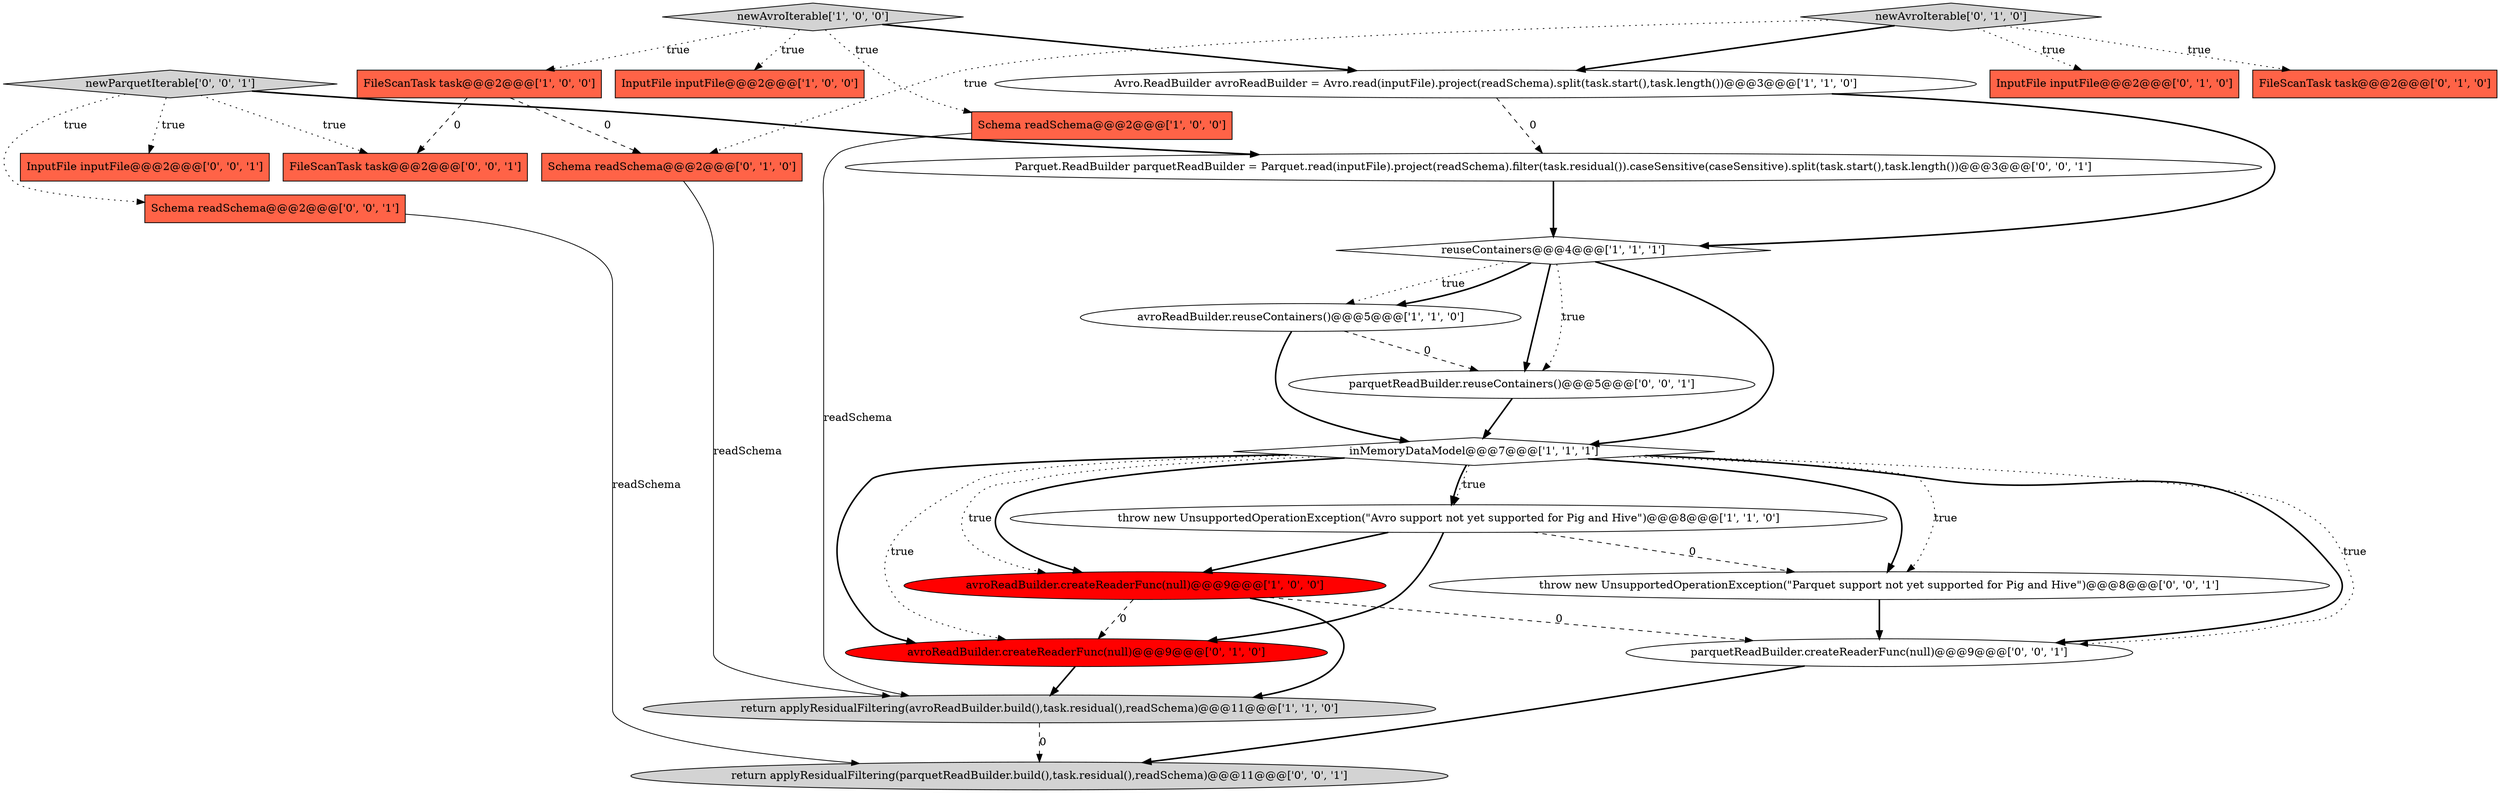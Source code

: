 digraph {
19 [style = filled, label = "newParquetIterable['0', '0', '1']", fillcolor = lightgray, shape = diamond image = "AAA0AAABBB3BBB"];
15 [style = filled, label = "avroReadBuilder.createReaderFunc(null)@@@9@@@['0', '1', '0']", fillcolor = red, shape = ellipse image = "AAA1AAABBB2BBB"];
14 [style = filled, label = "Schema readSchema@@@2@@@['0', '1', '0']", fillcolor = tomato, shape = box image = "AAA1AAABBB2BBB"];
24 [style = filled, label = "return applyResidualFiltering(parquetReadBuilder.build(),task.residual(),readSchema)@@@11@@@['0', '0', '1']", fillcolor = lightgray, shape = ellipse image = "AAA0AAABBB3BBB"];
9 [style = filled, label = "FileScanTask task@@@2@@@['1', '0', '0']", fillcolor = tomato, shape = box image = "AAA1AAABBB1BBB"];
11 [style = filled, label = "InputFile inputFile@@@2@@@['0', '1', '0']", fillcolor = tomato, shape = box image = "AAA0AAABBB2BBB"];
10 [style = filled, label = "throw new UnsupportedOperationException(\"Avro support not yet supported for Pig and Hive\")@@@8@@@['1', '1', '0']", fillcolor = white, shape = ellipse image = "AAA0AAABBB1BBB"];
12 [style = filled, label = "newAvroIterable['0', '1', '0']", fillcolor = lightgray, shape = diamond image = "AAA0AAABBB2BBB"];
5 [style = filled, label = "newAvroIterable['1', '0', '0']", fillcolor = lightgray, shape = diamond image = "AAA0AAABBB1BBB"];
8 [style = filled, label = "InputFile inputFile@@@2@@@['1', '0', '0']", fillcolor = tomato, shape = box image = "AAA0AAABBB1BBB"];
16 [style = filled, label = "InputFile inputFile@@@2@@@['0', '0', '1']", fillcolor = tomato, shape = box image = "AAA0AAABBB3BBB"];
18 [style = filled, label = "Parquet.ReadBuilder parquetReadBuilder = Parquet.read(inputFile).project(readSchema).filter(task.residual()).caseSensitive(caseSensitive).split(task.start(),task.length())@@@3@@@['0', '0', '1']", fillcolor = white, shape = ellipse image = "AAA0AAABBB3BBB"];
6 [style = filled, label = "Avro.ReadBuilder avroReadBuilder = Avro.read(inputFile).project(readSchema).split(task.start(),task.length())@@@3@@@['1', '1', '0']", fillcolor = white, shape = ellipse image = "AAA0AAABBB1BBB"];
23 [style = filled, label = "parquetReadBuilder.createReaderFunc(null)@@@9@@@['0', '0', '1']", fillcolor = white, shape = ellipse image = "AAA0AAABBB3BBB"];
1 [style = filled, label = "return applyResidualFiltering(avroReadBuilder.build(),task.residual(),readSchema)@@@11@@@['1', '1', '0']", fillcolor = lightgray, shape = ellipse image = "AAA0AAABBB1BBB"];
2 [style = filled, label = "Schema readSchema@@@2@@@['1', '0', '0']", fillcolor = tomato, shape = box image = "AAA0AAABBB1BBB"];
17 [style = filled, label = "Schema readSchema@@@2@@@['0', '0', '1']", fillcolor = tomato, shape = box image = "AAA0AAABBB3BBB"];
20 [style = filled, label = "throw new UnsupportedOperationException(\"Parquet support not yet supported for Pig and Hive\")@@@8@@@['0', '0', '1']", fillcolor = white, shape = ellipse image = "AAA0AAABBB3BBB"];
3 [style = filled, label = "inMemoryDataModel@@@7@@@['1', '1', '1']", fillcolor = white, shape = diamond image = "AAA0AAABBB1BBB"];
13 [style = filled, label = "FileScanTask task@@@2@@@['0', '1', '0']", fillcolor = tomato, shape = box image = "AAA0AAABBB2BBB"];
7 [style = filled, label = "avroReadBuilder.reuseContainers()@@@5@@@['1', '1', '0']", fillcolor = white, shape = ellipse image = "AAA0AAABBB1BBB"];
21 [style = filled, label = "FileScanTask task@@@2@@@['0', '0', '1']", fillcolor = tomato, shape = box image = "AAA0AAABBB3BBB"];
22 [style = filled, label = "parquetReadBuilder.reuseContainers()@@@5@@@['0', '0', '1']", fillcolor = white, shape = ellipse image = "AAA0AAABBB3BBB"];
0 [style = filled, label = "avroReadBuilder.createReaderFunc(null)@@@9@@@['1', '0', '0']", fillcolor = red, shape = ellipse image = "AAA1AAABBB1BBB"];
4 [style = filled, label = "reuseContainers@@@4@@@['1', '1', '1']", fillcolor = white, shape = diamond image = "AAA0AAABBB1BBB"];
4->3 [style = bold, label=""];
19->18 [style = bold, label=""];
10->15 [style = bold, label=""];
3->20 [style = dotted, label="true"];
14->1 [style = solid, label="readSchema"];
19->17 [style = dotted, label="true"];
0->23 [style = dashed, label="0"];
3->10 [style = dotted, label="true"];
4->7 [style = dotted, label="true"];
0->15 [style = dashed, label="0"];
3->15 [style = bold, label=""];
19->21 [style = dotted, label="true"];
2->1 [style = solid, label="readSchema"];
12->6 [style = bold, label=""];
7->3 [style = bold, label=""];
4->7 [style = bold, label=""];
3->0 [style = bold, label=""];
6->18 [style = dashed, label="0"];
12->11 [style = dotted, label="true"];
22->3 [style = bold, label=""];
3->10 [style = bold, label=""];
6->4 [style = bold, label=""];
12->14 [style = dotted, label="true"];
3->23 [style = bold, label=""];
23->24 [style = bold, label=""];
3->20 [style = bold, label=""];
12->13 [style = dotted, label="true"];
9->14 [style = dashed, label="0"];
5->6 [style = bold, label=""];
18->4 [style = bold, label=""];
17->24 [style = solid, label="readSchema"];
20->23 [style = bold, label=""];
4->22 [style = dotted, label="true"];
9->21 [style = dashed, label="0"];
1->24 [style = dashed, label="0"];
0->1 [style = bold, label=""];
3->15 [style = dotted, label="true"];
10->0 [style = bold, label=""];
3->0 [style = dotted, label="true"];
3->23 [style = dotted, label="true"];
19->16 [style = dotted, label="true"];
5->9 [style = dotted, label="true"];
10->20 [style = dashed, label="0"];
5->8 [style = dotted, label="true"];
4->22 [style = bold, label=""];
7->22 [style = dashed, label="0"];
5->2 [style = dotted, label="true"];
15->1 [style = bold, label=""];
}
